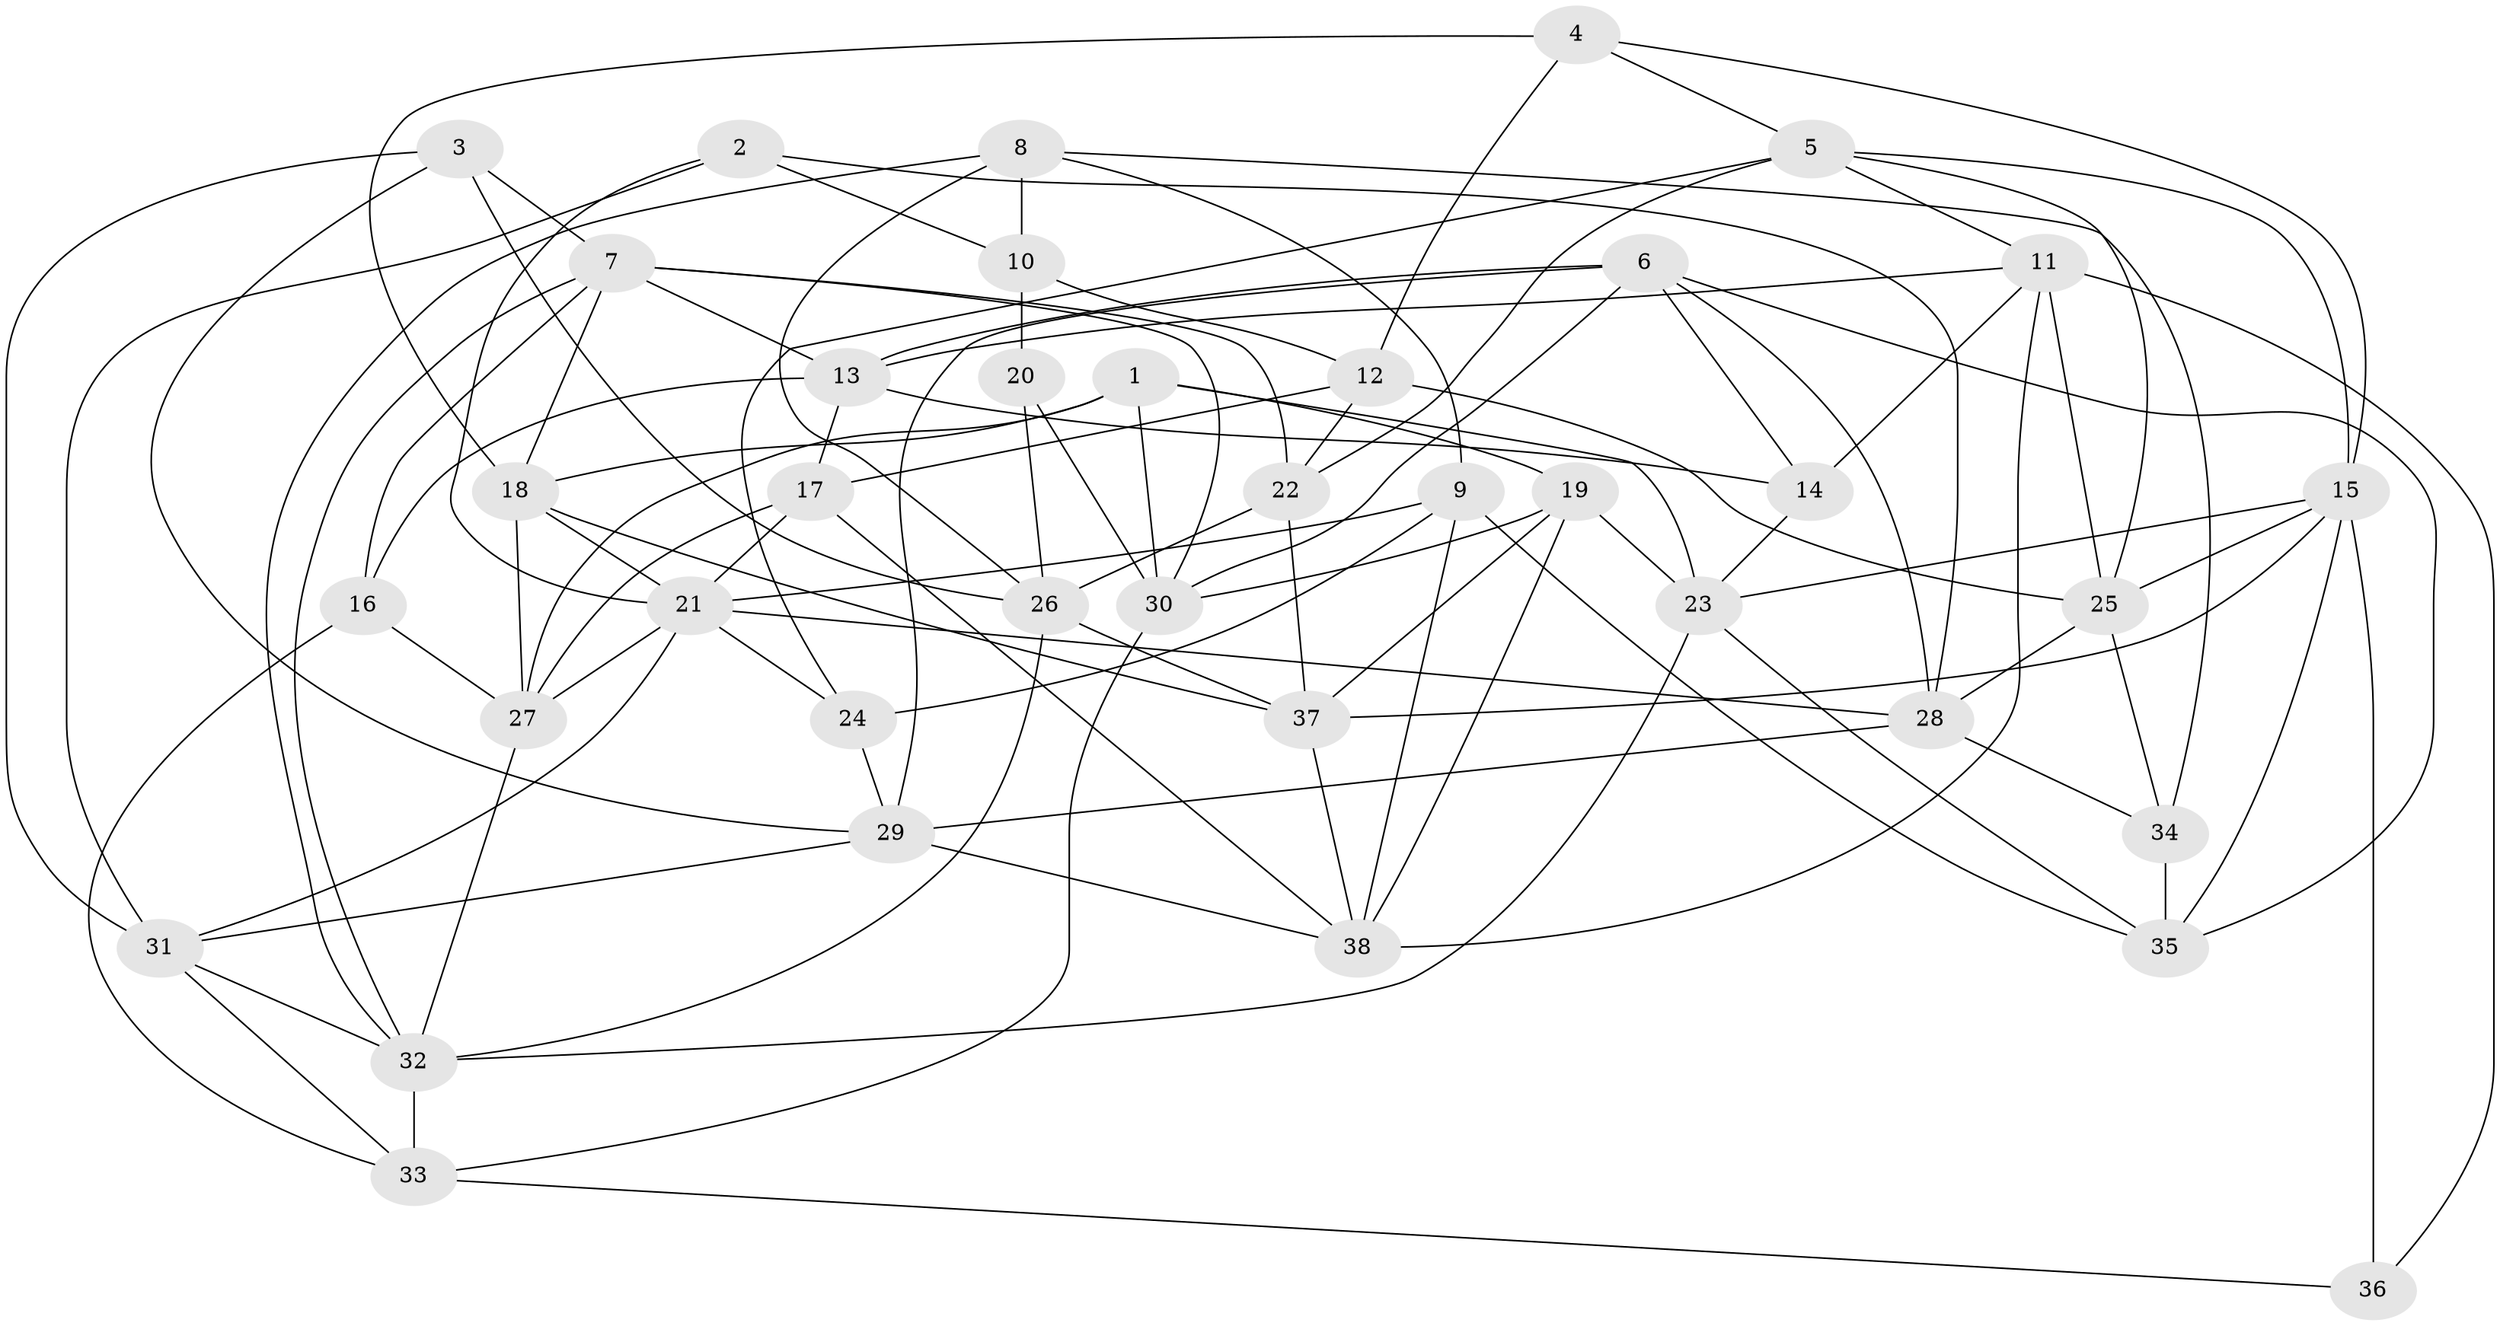 // original degree distribution, {4: 1.0}
// Generated by graph-tools (version 1.1) at 2025/03/03/09/25 03:03:02]
// undirected, 38 vertices, 101 edges
graph export_dot {
graph [start="1"]
  node [color=gray90,style=filled];
  1;
  2;
  3;
  4;
  5;
  6;
  7;
  8;
  9;
  10;
  11;
  12;
  13;
  14;
  15;
  16;
  17;
  18;
  19;
  20;
  21;
  22;
  23;
  24;
  25;
  26;
  27;
  28;
  29;
  30;
  31;
  32;
  33;
  34;
  35;
  36;
  37;
  38;
  1 -- 18 [weight=1.0];
  1 -- 19 [weight=2.0];
  1 -- 23 [weight=1.0];
  1 -- 27 [weight=1.0];
  1 -- 30 [weight=1.0];
  2 -- 10 [weight=1.0];
  2 -- 21 [weight=1.0];
  2 -- 28 [weight=1.0];
  2 -- 31 [weight=1.0];
  3 -- 7 [weight=1.0];
  3 -- 26 [weight=1.0];
  3 -- 29 [weight=1.0];
  3 -- 31 [weight=1.0];
  4 -- 5 [weight=1.0];
  4 -- 12 [weight=1.0];
  4 -- 15 [weight=1.0];
  4 -- 18 [weight=1.0];
  5 -- 11 [weight=1.0];
  5 -- 15 [weight=1.0];
  5 -- 22 [weight=1.0];
  5 -- 24 [weight=1.0];
  5 -- 25 [weight=1.0];
  6 -- 13 [weight=1.0];
  6 -- 14 [weight=1.0];
  6 -- 28 [weight=1.0];
  6 -- 29 [weight=1.0];
  6 -- 30 [weight=1.0];
  6 -- 35 [weight=1.0];
  7 -- 13 [weight=1.0];
  7 -- 16 [weight=1.0];
  7 -- 18 [weight=1.0];
  7 -- 22 [weight=2.0];
  7 -- 30 [weight=1.0];
  7 -- 32 [weight=1.0];
  8 -- 9 [weight=1.0];
  8 -- 10 [weight=1.0];
  8 -- 26 [weight=1.0];
  8 -- 32 [weight=1.0];
  8 -- 34 [weight=2.0];
  9 -- 21 [weight=1.0];
  9 -- 24 [weight=2.0];
  9 -- 35 [weight=1.0];
  9 -- 38 [weight=1.0];
  10 -- 12 [weight=2.0];
  10 -- 20 [weight=2.0];
  11 -- 13 [weight=1.0];
  11 -- 14 [weight=1.0];
  11 -- 25 [weight=1.0];
  11 -- 36 [weight=1.0];
  11 -- 38 [weight=1.0];
  12 -- 17 [weight=1.0];
  12 -- 22 [weight=1.0];
  12 -- 25 [weight=1.0];
  13 -- 14 [weight=1.0];
  13 -- 16 [weight=1.0];
  13 -- 17 [weight=1.0];
  14 -- 23 [weight=1.0];
  15 -- 23 [weight=1.0];
  15 -- 25 [weight=1.0];
  15 -- 35 [weight=1.0];
  15 -- 36 [weight=2.0];
  15 -- 37 [weight=1.0];
  16 -- 27 [weight=1.0];
  16 -- 33 [weight=1.0];
  17 -- 21 [weight=2.0];
  17 -- 27 [weight=1.0];
  17 -- 38 [weight=1.0];
  18 -- 21 [weight=1.0];
  18 -- 27 [weight=1.0];
  18 -- 37 [weight=1.0];
  19 -- 23 [weight=1.0];
  19 -- 30 [weight=1.0];
  19 -- 37 [weight=1.0];
  19 -- 38 [weight=1.0];
  20 -- 26 [weight=1.0];
  20 -- 30 [weight=1.0];
  21 -- 24 [weight=2.0];
  21 -- 27 [weight=1.0];
  21 -- 28 [weight=1.0];
  21 -- 31 [weight=1.0];
  22 -- 26 [weight=1.0];
  22 -- 37 [weight=1.0];
  23 -- 32 [weight=1.0];
  23 -- 35 [weight=1.0];
  24 -- 29 [weight=1.0];
  25 -- 28 [weight=1.0];
  25 -- 34 [weight=1.0];
  26 -- 32 [weight=1.0];
  26 -- 37 [weight=1.0];
  27 -- 32 [weight=1.0];
  28 -- 29 [weight=1.0];
  28 -- 34 [weight=1.0];
  29 -- 31 [weight=1.0];
  29 -- 38 [weight=1.0];
  30 -- 33 [weight=1.0];
  31 -- 32 [weight=1.0];
  31 -- 33 [weight=1.0];
  32 -- 33 [weight=2.0];
  33 -- 36 [weight=1.0];
  34 -- 35 [weight=2.0];
  37 -- 38 [weight=1.0];
}
